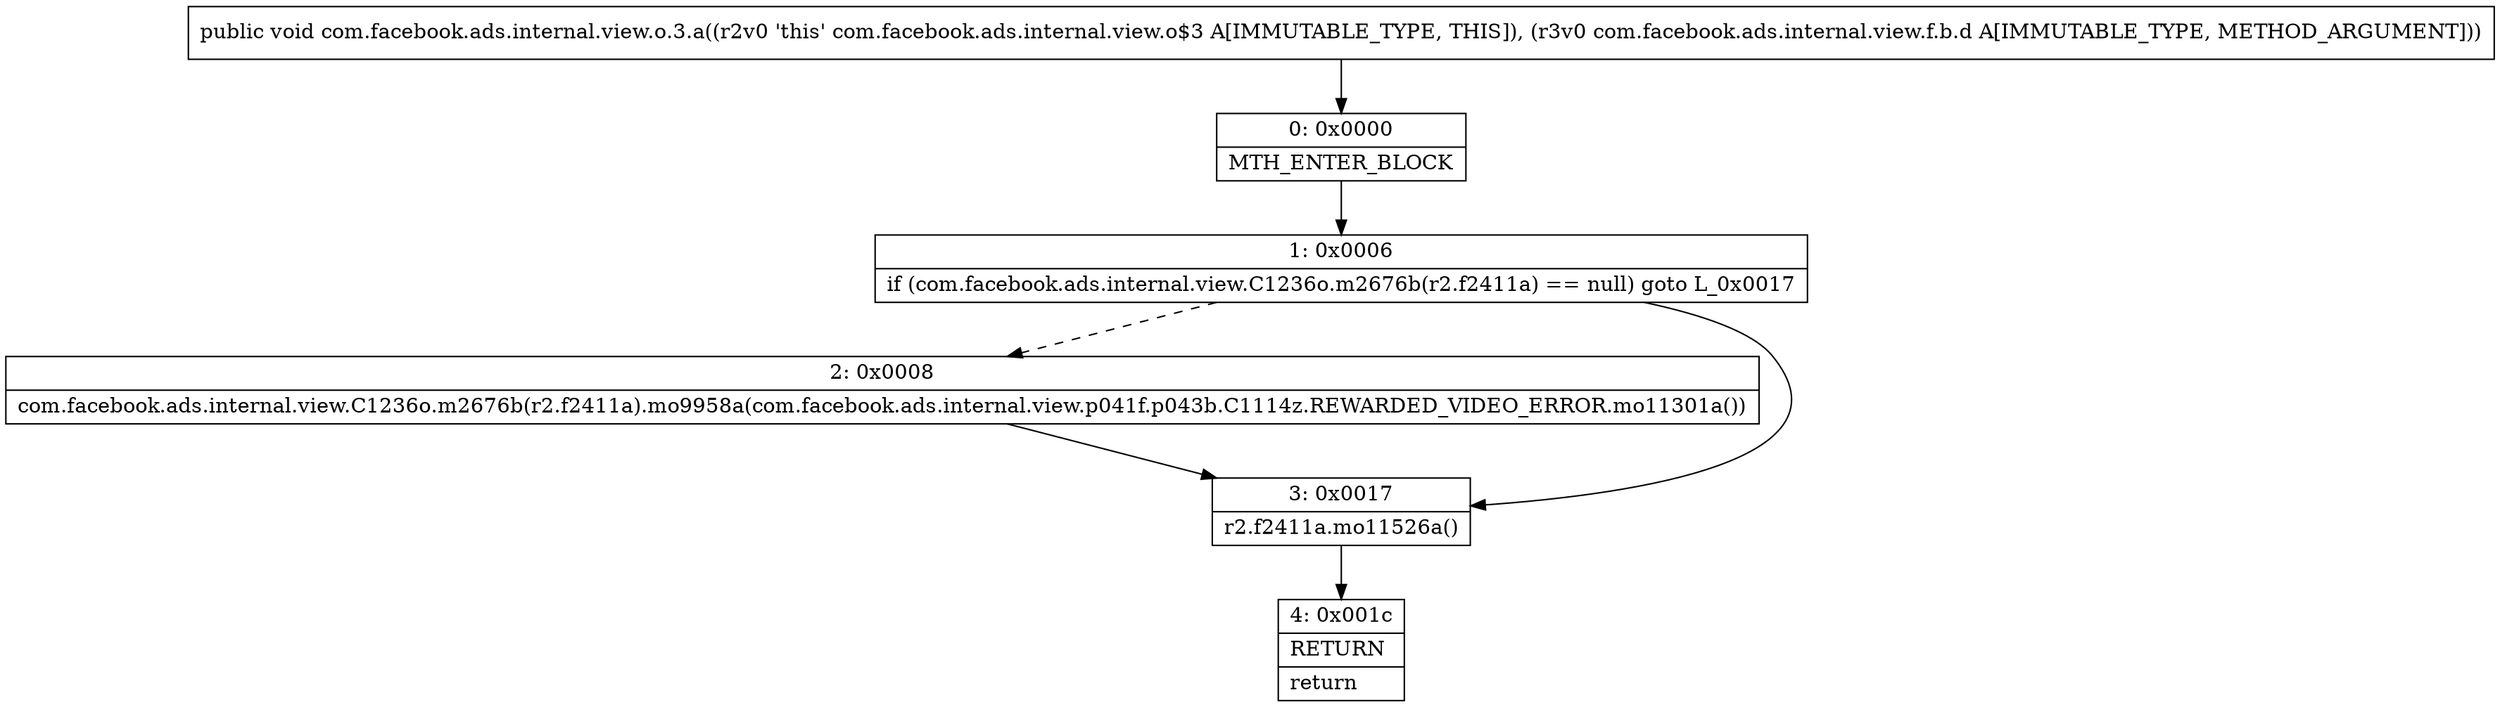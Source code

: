 digraph "CFG forcom.facebook.ads.internal.view.o.3.a(Lcom\/facebook\/ads\/internal\/view\/f\/b\/d;)V" {
Node_0 [shape=record,label="{0\:\ 0x0000|MTH_ENTER_BLOCK\l}"];
Node_1 [shape=record,label="{1\:\ 0x0006|if (com.facebook.ads.internal.view.C1236o.m2676b(r2.f2411a) == null) goto L_0x0017\l}"];
Node_2 [shape=record,label="{2\:\ 0x0008|com.facebook.ads.internal.view.C1236o.m2676b(r2.f2411a).mo9958a(com.facebook.ads.internal.view.p041f.p043b.C1114z.REWARDED_VIDEO_ERROR.mo11301a())\l}"];
Node_3 [shape=record,label="{3\:\ 0x0017|r2.f2411a.mo11526a()\l}"];
Node_4 [shape=record,label="{4\:\ 0x001c|RETURN\l|return\l}"];
MethodNode[shape=record,label="{public void com.facebook.ads.internal.view.o.3.a((r2v0 'this' com.facebook.ads.internal.view.o$3 A[IMMUTABLE_TYPE, THIS]), (r3v0 com.facebook.ads.internal.view.f.b.d A[IMMUTABLE_TYPE, METHOD_ARGUMENT])) }"];
MethodNode -> Node_0;
Node_0 -> Node_1;
Node_1 -> Node_2[style=dashed];
Node_1 -> Node_3;
Node_2 -> Node_3;
Node_3 -> Node_4;
}

